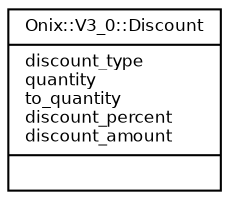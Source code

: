 digraph G {
  fontname = "Bitstream Vera Sans"
  fontsize = 8

  node [
    fontname = "Bitstream Vera Sans"
    fontsize = 8
    shape = "record"
  ]

  edge [
    fontname = "Bitstream Vera Sans"
    fontsize = 8
  ]

  Discount [
    label = "{Onix::V3_0::Discount\l|discount_type\lquantity\lto_quantity\ldiscount_percent\ldiscount_amount\l|\l}"
  ]




}
